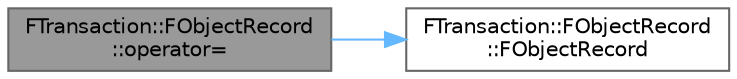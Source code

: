digraph "FTransaction::FObjectRecord::operator="
{
 // INTERACTIVE_SVG=YES
 // LATEX_PDF_SIZE
  bgcolor="transparent";
  edge [fontname=Helvetica,fontsize=10,labelfontname=Helvetica,labelfontsize=10];
  node [fontname=Helvetica,fontsize=10,shape=box,height=0.2,width=0.4];
  rankdir="LR";
  Node1 [id="Node000001",label="FTransaction::FObjectRecord\l::operator=",height=0.2,width=0.4,color="gray40", fillcolor="grey60", style="filled", fontcolor="black",tooltip=" "];
  Node1 -> Node2 [id="edge1_Node000001_Node000002",color="steelblue1",style="solid",tooltip=" "];
  Node2 [id="Node000002",label="FTransaction::FObjectRecord\l::FObjectRecord",height=0.2,width=0.4,color="grey40", fillcolor="white", style="filled",URL="$d2/d59/classFTransaction_1_1FObjectRecord.html#a7d27bdc079b8a2efdd4b43a97a022f38",tooltip=" "];
}
